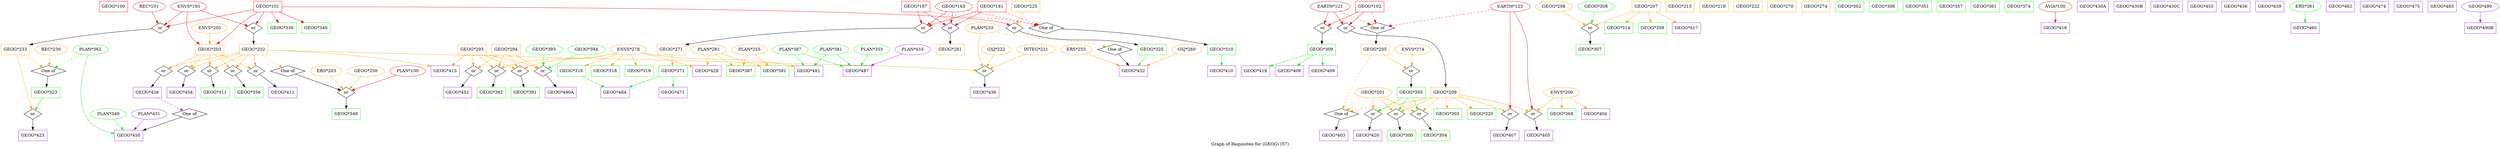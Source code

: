 strict digraph "" {
	graph [bb="0,0,8325.2,491",
		label="Graph of Requisites for (GEOG) (57)",
		lheight=0.21,
		lp="4162.6,11.5",
		lwidth=3.60
	];
	node [label="\N"];
	"GEOG*100"	[color=red,
		height=0.5,
		pos="374.5,473",
		shape=box,
		width=1.3194];
	"GEOG*101"	[color=red,
		height=0.5,
		pos="886.5,473",
		shape=box,
		width=1.3194];
	or271	[height=0.5,
		label=or,
		pos="839.5,401",
		shape=diamond,
		width=0.81703];
	"GEOG*101" -> or271	[color=red,
		pos="e,847.6,414.06 874.88,454.7 868.32,444.93 860.09,432.66 853.21,422.42"];
	"GEOG*203"	[color=orange,
		height=0.5,
		pos="694.5,329",
		shape=box,
		width=1.3194];
	"GEOG*101" -> "GEOG*203"	[color=red,
		pos="e,717.97,347.08 855.62,454.78 839.04,445.03 818.56,432.19 801.5,419 783.09,404.77 781.19,398.11 763.5,383 751.67,372.9 738.19,362.34 \
726.3,353.34"];
	or273	[height=0.5,
		label=or,
		pos="530.5,401",
		shape=diamond,
		width=0.81703];
	"GEOG*101" -> or273	[color=red,
		pos="e,551.85,406.2 838.86,462.63 764.89,448.09 624.43,420.47 561.89,408.17"];
	or282	[height=0.5,
		label=or,
		pos="3376.5,401",
		shape=diamond,
		width=0.81703];
	"GEOG*101" -> or282	[color=red,
		pos="e,3361.8,410.04 934.09,472.08 1254.8,472.47 3094.8,472.35 3337.5,419 3342.5,417.91 3347.6,416.17 3352.4,414.22"];
	"GEOG*336"	[color=green,
		height=0.5,
		pos="934.5,401",
		shape=box,
		width=1.3194];
	"GEOG*101" -> "GEOG*336"	[color=red,
		pos="e,922.77,419.1 898.37,454.7 904,446.47 910.85,436.48 917.07,427.42"];
	"GEOG*340"	[color=green,
		height=0.5,
		pos="1047.5,401",
		shape=box,
		width=1.3194];
	"GEOG*101" -> "GEOG*340"	[color=red,
		pos="e,1008.2,419.07 925.89,454.88 947.89,445.31 975.51,433.3 998.86,423.15"];
	"GEOG*202"	[color=orange,
		height=0.5,
		pos="839.5,329",
		shape=box,
		width=1.3194];
	or271 -> "GEOG*202"	[pos="e,839.5,347.1 839.5,382.7 839.5,374.98 839.5,365.71 839.5,357.11"];
	or281	[height=0.5,
		label=or,
		pos="617.5,257",
		shape=diamond,
		width=0.81703];
	"GEOG*203" -> or281	[color=orange,
		pos="e,628.92,268.38 675.47,310.7 663.6,299.91 648.38,286.07 636.51,275.29"];
	or284	[height=0.5,
		label=or,
		pos="694.5,257",
		shape=diamond,
		width=0.81703];
	"GEOG*203" -> or284	[color=orange,
		pos="e,694.5,275.1 694.5,310.7 694.5,302.98 694.5,293.71 694.5,285.11"];
	or289	[height=0.5,
		label=or,
		pos="771.5,257",
		shape=diamond,
		width=0.81703];
	"GEOG*203" -> or289	[color=orange,
		pos="e,760.08,268.38 713.53,310.7 725.4,299.91 740.62,286.07 752.49,275.29"];
	or292	[height=0.5,
		label=or,
		pos="540.5,257",
		shape=diamond,
		width=0.81703];
	"GEOG*203" -> or292	[color=orange,
		pos="e,556.69,265.36 656.83,310.88 628.65,298.07 590.88,280.9 566.12,269.65"];
	or295	[height=0.5,
		label=or,
		pos="848.5,257",
		shape=diamond,
		width=0.81703];
	"GEOG*203" -> or295	[color=orange,
		pos="e,832.31,265.36 732.17,310.88 760.35,298.07 798.12,280.9 822.88,269.65"];
	"GEOG*233"	[color=orange,
		height=0.5,
		pos="47.5,329",
		shape=box,
		width=1.3194];
	or273 -> "GEOG*233"	[pos="e,95.246,344.87 505.29,398.33 440.4,393.73 262.27,379.14 105.09,346.91"];
	"GEOG*325"	[color=green,
		height=0.5,
		pos="3834.5,329",
		shape=box,
		width=1.3194];
	or282 -> "GEOG*325"	[pos="e,3786.7,345.19 3391.6,391.89 3398.4,388.59 3406.7,385.08 3414.5,383 3568.4,342.12 3617.1,377.26 3776.5,347.16"];
	"GEOG*202" -> or281	[color=orange,
		pos="e,633.25,265.42 791.95,316.04 754.69,306.23 701.77,291.34 656.5,275 652,273.38 647.28,271.49 642.75,269.57"];
	"GEOG*202" -> or284	[color=orange,
		pos="e,710.12,265.54 804.03,310.88 777.77,298.2 742.64,281.24 719.33,269.99"];
	"GEOG*202" -> or289	[color=orange,
		pos="e,781.98,268.79 822.69,310.7 812.44,300.14 799.35,286.67 788.98,275.99"];
	"GEOG*202" -> or292	[color=orange,
		pos="e,556.15,265.72 791.9,318.86 722.47,305.44 599.49,281.32 579.5,275 574.94,273.56 570.19,271.76 565.64,269.87"];
	"GEOG*202" -> or295	[color=orange,
		pos="e,846.42,274.14 841.72,310.7 842.75,302.75 843.98,293.16 845.11,284.34"];
	of134	[height=0.5,
		label="One of",
		pos="953.5,257",
		shape=diamond,
		width=1.6085];
	"GEOG*202" -> of134	[color=orange,
		pos="e,934.81,269.48 867.39,310.88 885.24,299.92 908.29,285.76 926.06,274.85",
		style=dashed];
	"GEOG*415"	[color=purple,
		height=0.5,
		pos="1478.5,257",
		shape=box,
		width=1.3194];
	"GEOG*202" -> "GEOG*415"	[color=orange,
		pos="e,1430.8,272.98 887.1,326.87 985.38,323.84 1217.8,313.12 1420.8,274.88"];
	or293	[height=0.5,
		label=or,
		pos="3277.5,257",
		shape=diamond,
		width=0.81703];
	"GEOG*202" -> or293	[color=orange,
		pos="e,3252,259.35 887.28,326.79 1192.3,319.06 2856.3,276.87 2908.5,275 3030.8,270.62 3175.9,263.32 3241.8,259.89"];
	"GEOG*311"	[color=green,
		height=0.5,
		pos="599.5,185",
		shape=box,
		width=1.3194];
	or281 -> "GEOG*311"	[pos="e,603.88,203.04 613.68,241.15 611.58,232.96 608.89,222.53 606.43,212.95"];
	"GEOG*356"	[color=green,
		height=0.5,
		pos="712.5,185",
		shape=box,
		width=1.3194];
	or284 -> "GEOG*356"	[pos="e,708.12,203.04 698.32,241.15 700.42,232.96 703.11,222.53 705.57,212.95"];
	"GEOG*411"	[color=purple,
		height=0.5,
		pos="825.5,185",
		shape=box,
		width=1.3194];
	or289 -> "GEOG*411"	[pos="e,812.32,203.08 780.42,244.44 787.41,235.38 797.39,222.44 806.19,211.04"];
	"GEOG*426"	[color=purple,
		height=0.5,
		pos="486.5,185",
		shape=box,
		width=1.3194];
	or292 -> "GEOG*426"	[pos="e,499.68,203.08 531.58,244.44 524.59,235.38 514.61,222.44 505.81,211.04"];
	"GEOG*454"	[color=purple,
		height=0.5,
		pos="938.5,185",
		shape=box,
		width=1.3194];
	or295 -> "GEOG*454"	[pos="e,916.4,203.19 861.01,246.27 873.19,236.8 892.16,222.05 908.28,209.51"];
	of133	[height=0.5,
		label="One of",
		pos="157.5,257",
		shape=diamond,
		width=1.6085];
	"GEOG*233" -> of133	[color=orange,
		pos="e,139.46,269.48 74.409,310.88 91.633,299.92 113.88,285.76 131.02,274.85",
		style=dashed];
	or291	[height=0.5,
		label=or,
		pos="105.5,113",
		shape=diamond,
		width=0.81703];
	"GEOG*233" -> or291	[color=orange,
		pos="e,101.53,128.64 52.148,310.85 62.405,273.01 87.002,182.25 98.871,138.46"];
	"GEOG*432"	[color=purple,
		height=0.5,
		pos="3772.5,257",
		shape=box,
		width=1.3194];
	"GEOG*325" -> "GEOG*432"	[color=green,
		pos="e,3787.6,275.1 3819.2,310.7 3811.7,302.3 3802.7,292.07 3794.5,282.86"];
	"GEOG*102"	[color=red,
		height=0.5,
		pos="4561.5,473",
		shape=box,
		width=1.3194];
	of131	[height=0.5,
		label="One of",
		pos="4586.5,401",
		shape=diamond,
		width=1.6085];
	"GEOG*102" -> of131	[color=red,
		pos="e,4580.9,417.67 4567.7,454.7 4570.6,446.46 4574.2,436.45 4577.4,427.37",
		style=dashed];
	or272	[height=0.5,
		label=or,
		pos="4481.5,401",
		shape=diamond,
		width=0.81703];
	"GEOG*102" -> or272	[color=red,
		pos="e,4493.4,412.38 4541.7,454.7 4529.3,443.8 4513.3,429.81 4500.9,418.98"];
	or280	[height=0.5,
		label=or,
		pos="4404.5,401",
		shape=diamond,
		width=0.81703];
	"GEOG*102" -> or280	[color=red,
		pos="e,4420.6,409.18 4523.1,454.88 4494.1,441.94 4455.1,424.55 4429.9,413.31"];
	"GEOG*205"	[color=orange,
		height=0.5,
		pos="4579.5,329",
		shape=box,
		width=1.3194];
	of131 -> "GEOG*205"	[pos="e,4581.2,347.45 4584.8,383.41 4584.1,375.71 4583.1,366.34 4582.3,357.62"];
	"GEOG*209"	[color=orange,
		height=0.5,
		pos="4811.5,185",
		shape=box,
		width=1.3194];
	or272 -> "GEOG*209"	[pos="e,4813.1,203.15 4496.7,392.04 4503.5,388.78 4511.7,385.24 4519.5,383 4574.3,367.21 4731.4,385.44 4773.5,347 4810.8,312.96 4814.8,\
249.74 4813.6,213.47"];
	"GEOG*309"	[color=green,
		height=0.5,
		pos="4400.5,329",
		shape=box,
		width=1.3194];
	or280 -> "GEOG*309"	[pos="e,4401.5,347.45 4403.6,383.41 4403.1,375.71 4402.6,366.34 4402.1,357.62"];
	or278	[height=0.5,
		label=or,
		pos="4698.5,257",
		shape=diamond,
		width=0.81703];
	"GEOG*205" -> or278	[color=orange,
		pos="e,4684.1,266.46 4608.6,310.88 4629.2,298.77 4656.4,282.77 4675.5,271.55"];
	of135	[height=0.5,
		label="One of",
		pos="4466.5,113",
		shape=diamond,
		width=1.6085];
	"GEOG*205" -> of135	[color=orange,
		pos="e,4471.4,129.51 4567.1,310.84 4550.5,287.33 4520.7,243.4 4500.5,203 4490.1,182.13 4480.8,157.23 4474.6,139.08",
		style=dashed];
	"GEOG*209" -> of135	[color=orange,
		pos="e,4495.7,122 4763.7,169.27 4760.6,168.46 4757.5,167.69 4754.5,167 4657.5,144.73 4630.9,151.26 4533.5,131 4524.5,129.12 4514.8,126.83 \
4505.7,124.55",
		style=dashed];
	or287	[height=0.5,
		label=or,
		pos="5105.5,113",
		shape=diamond,
		width=0.81703];
	"GEOG*209" -> or287	[color=orange,
		pos="e,5089.8,121.71 4859.2,177.09 4911.1,168.91 4995.8,153.48 5066.5,131 5071.1,129.55 5075.8,127.75 5080.4,125.86"];
	or288	[height=0.5,
		label=or,
		pos="5028.5,113",
		shape=diamond,
		width=0.81703];
	"GEOG*209" -> or288	[color=orange,
		pos="e,5012.7,121.39 4859.2,171.49 4895.4,161.61 4946,146.88 4989.5,131 4994,129.36 4998.7,127.46 5003.2,125.54"];
	or276	[height=0.5,
		label=or,
		pos="4571.5,113",
		shape=diamond,
		width=0.81703];
	"GEOG*209" -> or276	[color=orange,
		pos="e,4587.2,121.56 4764,169.65 4760.8,168.74 4757.6,167.85 4754.5,167 4690.9,149.57 4673,152.25 4610.5,131 4606,129.46 4601.2,127.61 \
4596.7,125.71"];
	"GEOG*303"	[color=green,
		height=0.5,
		pos="4820.5,113",
		shape=box,
		width=1.3194];
	"GEOG*209" -> "GEOG*303"	[color=orange,
		pos="e,4818.3,131.1 4813.7,166.7 4814.7,158.98 4815.9,149.71 4817,141.11"];
	or277	[height=0.5,
		label=or,
		pos="4648.5,113",
		shape=diamond,
		width=0.81703];
	"GEOG*209" -> or277	[color=orange,
		pos="e,4664.8,121.14 4771.3,166.89 4747,156.54 4715.4,143.06 4687.5,131 4683.2,129.14 4678.6,127.15 4674.2,125.22"];
	"GEOG*320"	[color=green,
		height=0.5,
		pos="4933.5,113",
		shape=box,
		width=1.3194];
	"GEOG*209" -> "GEOG*320"	[color=orange,
		pos="e,4903.5,131.19 4841.3,166.88 4857.4,157.64 4877.5,146.13 4894.8,136.21"];
	or290	[height=0.5,
		label=or,
		pos="4725.5,113",
		shape=diamond,
		width=0.81703];
	"GEOG*209" -> or290	[color=orange,
		pos="e,4737.8,123.98 4790.2,166.7 4776.7,155.67 4759.2,141.46 4745.9,130.58"];
	"GEOG*408"	[color=purple,
		height=0.5,
		pos="4292.5,257",
		shape=box,
		width=1.3194];
	"GEOG*309" -> "GEOG*408"	[color=green,
		pos="e,4319,275.19 4374.1,310.88 4360.1,301.81 4342.7,290.55 4327.6,280.76"];
	"GEOG*409"	[color=purple,
		height=0.5,
		pos="4405.5,257",
		shape=box,
		width=1.3194];
	"GEOG*309" -> "GEOG*409"	[color=green,
		pos="e,4404.3,275.1 4401.7,310.7 4402.3,302.98 4402.9,293.71 4403.6,285.11"];
	"GEOG*418"	[color=purple,
		height=0.5,
		pos="4179.5,257",
		shape=box,
		width=1.3194];
	"GEOG*309" -> "GEOG*418"	[color=green,
		pos="e,4227.1,273.08 4352.8,312.9 4318.8,302.13 4273,287.61 4237,276.2"];
	"GEOG*181"	[color=red,
		height=0.5,
		pos="3301.5,473",
		shape=box,
		width=1.3194];
	or274	[height=0.5,
		label=or,
		pos="3072.5,401",
		shape=diamond,
		width=0.81703];
	"GEOG*181" -> or274	[color=red,
		pos="e,3090.8,408.1 3253.8,457.51 3251,456.66 3248.2,455.82 3245.5,455 3191.8,438.85 3178.1,435.72 3124.5,419 3116.7,416.56 3108.2,413.84 \
3100.5,411.29"];
	or275	[height=0.5,
		label=or,
		pos="3162.5,401",
		shape=diamond,
		width=0.81703];
	"GEOG*181" -> or275	[color=red,
		pos="e,3177.8,409.72 3267.5,454.88 3242.6,442.32 3209.3,425.58 3187,414.33"];
	of132	[height=0.5,
		label="One of",
		pos="3481.5,401",
		shape=diamond,
		width=1.6085];
	"GEOG*181" -> of132	[color=red,
		pos="e,3457,411.53 3345.5,454.88 3376.9,442.67 3418.5,426.51 3447.4,415.28",
		style=dashed];
	"GEOG*271"	[color=orange,
		height=0.5,
		pos="2232.5,329",
		shape=box,
		width=1.3194];
	or274 -> "GEOG*271"	[pos="e,2280.2,345.07 3044.1,400.34 2942.7,401.09 2588.9,399.65 2290.4,346.88"];
	"GEOG*281"	[color=orange,
		height=0.5,
		pos="3162.5,329",
		shape=box,
		width=1.3194];
	or275 -> "GEOG*281"	[pos="e,3162.5,347.1 3162.5,382.7 3162.5,374.98 3162.5,365.71 3162.5,357.11"];
	"GEOG*310"	[color=green,
		height=0.5,
		pos="4066.5,329",
		shape=box,
		width=1.3194];
	of132 -> "GEOG*310"	[pos="e,4018.8,344.95 3530.4,398.19 3622.4,394.12 3827.7,381.85 4008.8,346.9"];
	"GEOG*371"	[color=green,
		height=0.5,
		pos="2238.5,257",
		shape=box,
		width=1.3194];
	"GEOG*271" -> "GEOG*371"	[color=orange,
		pos="e,2237,275.1 2234,310.7 2234.6,302.98 2235.4,293.71 2236.2,285.11"];
	"GEOG*410"	[color=purple,
		height=0.5,
		pos="4066.5,257",
		shape=box,
		width=1.3194];
	"GEOG*310" -> "GEOG*410"	[color=green,
		pos="e,4066.5,275.1 4066.5,310.7 4066.5,302.98 4066.5,293.71 4066.5,285.11"];
	"GEOG*187"	[color=red,
		height=0.5,
		pos="3047.5,473",
		shape=box,
		width=1.3194];
	"GEOG*187" -> or274	[color=red,
		pos="e,3067.4,416.28 3053.7,454.7 3056.8,446.01 3060.6,435.36 3064,425.91"];
	"GEOG*187" -> or275	[color=red,
		pos="e,3148.3,410.65 3075.6,454.88 3095.3,442.9 3121.3,427.1 3139.7,415.9"];
	"GEOG*187" -> of132	[color=red,
		pos="e,3453,410.13 3095,456.94 3097.9,456.23 3100.7,455.58 3103.5,455 3239.7,426.68 3277.6,444.17 3414.5,419 3423.9,417.28 3433.9,414.99 \
3443.2,412.66",
		style=dashed];
	or283	[height=0.5,
		label=or,
		pos="1148.5,185",
		shape=diamond,
		width=0.81703];
	of134 -> or283	[pos="e,1130.8,192.35 978.99,246.85 1015.7,233.67 1083.2,209.45 1121,195.88"];
	"GEOG*436"	[color=purple,
		height=0.5,
		pos="3277.5,185",
		shape=box,
		width=1.3194];
	or293 -> "GEOG*436"	[pos="e,3277.5,203.1 3277.5,238.7 3277.5,230.98 3277.5,221.71 3277.5,213.11"];
	"GEOG*349"	[color=green,
		height=0.5,
		pos="1148.5,113",
		shape=box,
		width=1.3194];
	or283 -> "GEOG*349"	[pos="e,1148.5,131.1 1148.5,166.7 1148.5,158.98 1148.5,149.71 1148.5,141.11"];
	of137	[height=0.5,
		label="One of",
		pos="627.5,113",
		shape=diamond,
		width=1.6085];
	"GEOG*426" -> of137	[color=purple,
		pos="e,606.07,124.64 520.99,166.88 544.25,155.33 574.65,140.24 597.02,129.13",
		style=dashed];
	"ENVS*195"	[color=red,
		height=0.5,
		pos="624.5,473",
		width=1.661];
	"ENVS*195" -> or271	[color=red,
		pos="e,821.25,407.94 663.43,459.32 706.13,445.42 773.59,423.46 811.41,411.15"];
	"ENVS*195" -> "GEOG*203"	[color=red,
		pos="e,660.74,347.08 620.47,454.9 616.98,436.19 614.1,405.81 625.5,383 631.53,370.94 641.74,360.85 652.48,352.82"];
	"ENVS*195" -> or273	[color=red,
		pos="e,543.09,411.37 603.17,456.12 587.68,444.58 566.83,429.06 551.44,417.59"];
	"ENVS*205"	[color=orange,
		height=0.5,
		pos="694.5,401",
		width=1.661];
	"ENVS*205" -> "GEOG*203"	[color=orange,
		pos="e,694.5,347.1 694.5,382.7 694.5,374.98 694.5,365.71 694.5,357.11"];
	"GEOG*305"	[color=green,
		height=0.5,
		pos="4698.5,185",
		shape=box,
		width=1.3194];
	or278 -> "GEOG*305"	[pos="e,4698.5,203.1 4698.5,238.7 4698.5,230.98 4698.5,221.71 4698.5,213.11"];
	"GEOG*403"	[color=purple,
		height=0.5,
		pos="4440.5,41",
		shape=box,
		width=1.3194];
	of135 -> "GEOG*403"	[pos="e,4447,59.461 4460.7,96.465 4457.7,88.419 4454,78.361 4450.6,69.086"];
	"GEOG*305" -> or276	[color=green,
		pos="e,4586.2,122.09 4667.4,166.88 4645.1,154.58 4615.5,138.25 4595.1,127.01"];
	"GEOG*305" -> or277	[color=green,
		pos="e,4657.1,126.06 4686.1,166.7 4679.2,156.93 4670.4,144.66 4663.1,134.42"];
	"GEOG*305" -> or290	[color=green,
		pos="e,4720.2,127.82 4705.2,166.7 4708.6,157.8 4712.8,146.84 4716.5,137.22"];
	"EARTH*121"	[color=red,
		height=0.5,
		pos="4429.5,473",
		width=1.8415];
	"EARTH*121" -> of131	[color=red,
		pos="e,4563.8,412.13 4462.4,457.33 4489.5,445.26 4527.6,428.25 4554.4,416.29",
		style=dashed];
	"EARTH*121" -> or272	[color=red,
		pos="e,4472.8,413.75 4442.1,455.05 4449.5,445.07 4458.9,432.37 4466.7,421.91"];
	"EARTH*121" -> or280	[color=red,
		pos="e,4409.5,415.97 4423.4,455.05 4420.3,446.17 4416.3,435.14 4412.9,425.44"];
	"EARTH*123"	[color=red,
		height=0.5,
		pos="5028.5,473",
		width=1.8415];
	"EARTH*123" -> of131	[color=red,
		pos="e,4622.8,407.75 4972.5,463.13 4884.3,449.16 4714.6,422.28 4632.8,409.33",
		style=dashed];
	"EARTH*123" -> or287	[color=red,
		pos="e,5102.1,129.25 5040.5,454.99 5057.5,429.23 5086.5,378.2 5086.5,330 5086.5,330 5086.5,330 5086.5,256 5086.5,214.76 5094.5,167.37 \
5100.1,139.1"];
	"EARTH*123" -> or288	[color=red,
		pos="e,5028.5,131.05 5028.5,454.95 5028.5,428.29 5028.5,375.11 5028.5,330 5028.5,330 5028.5,330 5028.5,256 5028.5,216 5028.5,169.65 5028.5,\
141.08"];
	"GEOG*405"	[color=purple,
		height=0.5,
		pos="5123.5,41",
		shape=box,
		width=1.3194];
	or287 -> "GEOG*405"	[pos="e,5119.1,59.04 5109.3,97.155 5111.4,88.961 5114.1,78.533 5116.6,68.954"];
	"GEOG*407"	[color=purple,
		height=0.5,
		pos="5010.5,41",
		shape=box,
		width=1.3194];
	or288 -> "GEOG*407"	[pos="e,5014.9,59.04 5024.7,97.155 5022.6,88.961 5019.9,78.533 5017.4,68.954"];
	"GEOG*207"	[color=orange,
		height=0.5,
		pos="5482.5,473",
		shape=box,
		width=1.3194];
	or279	[height=0.5,
		label=or,
		pos="5295.5,401",
		shape=diamond,
		width=0.81703];
	"GEOG*207" -> or279	[color=orange,
		pos="e,5311.3,409.4 5434.8,456.12 5405.4,446.05 5367,432.43 5333.5,419 5329.3,417.34 5325,415.48 5320.8,413.63"];
	"GEOG*314"	[color=green,
		height=0.5,
		pos="5390.5,401",
		shape=box,
		width=1.3194];
	"GEOG*207" -> "GEOG*314"	[color=orange,
		pos="e,5413,419.1 5459.8,454.7 5448.1,445.8 5433.6,434.82 5421,425.2"];
	"GEOG*359"	[color=green,
		height=0.5,
		pos="5503.5,401",
		shape=box,
		width=1.3194];
	"GEOG*207" -> "GEOG*359"	[color=orange,
		pos="e,5498.4,419.1 5487.7,454.7 5490,446.9 5492.8,437.51 5495.5,428.83"];
	"GEOG*417"	[color=purple,
		height=0.5,
		pos="5616.5,401",
		shape=box,
		width=1.3194];
	"GEOG*207" -> "GEOG*417"	[color=orange,
		pos="e,5583.6,419.19 5515.3,454.88 5533.1,445.55 5555.4,433.92 5574.5,423.94"];
	"GEOG*307"	[color=green,
		height=0.5,
		pos="5295.5,329",
		shape=box,
		width=1.3194];
	or279 -> "GEOG*307"	[pos="e,5295.5,347.1 5295.5,382.7 5295.5,374.98 5295.5,365.71 5295.5,357.11"];
	"GEOG*300"	[color=green,
		height=0.5,
		pos="4553.5,41",
		shape=box,
		width=1.3194];
	or276 -> "GEOG*300"	[pos="e,4557.9,59.04 4567.7,97.155 4565.6,88.961 4562.9,78.533 4560.4,68.954"];
	"GEOG*304"	[color=green,
		height=0.5,
		pos="4666.5,41",
		shape=box,
		width=1.3194];
	or277 -> "GEOG*304"	[pos="e,4662.1,59.04 4652.3,97.155 4654.4,88.961 4657.1,78.533 4659.6,68.954"];
	"GEOG*420"	[color=purple,
		height=0.5,
		pos="4779.5,41",
		shape=box,
		width=1.3194];
	or290 -> "GEOG*420"	[pos="e,4766.3,59.082 4734.4,100.44 4741.4,91.379 4751.4,78.437 4760.2,67.035"];
	"GEOG*215"	[color=orange,
		height=0.5,
		pos="5595.5,473",
		shape=box,
		width=1.3194];
	"GEOG*219"	[color=orange,
		height=0.5,
		pos="5708.5,473",
		shape=box,
		width=1.3194];
	"GEOG*222"	[color=orange,
		height=0.5,
		pos="5821.5,473",
		shape=box,
		width=1.3194];
	"GEOG*225"	[color=orange,
		height=0.5,
		pos="3414.5,473",
		shape=box,
		width=1.3194];
	"GEOG*225" -> or282	[color=orange,
		pos="e,3383.5,414.93 3405.1,454.7 3400,445.37 3393.7,433.77 3388.3,423.83"];
	"GEOG*323"	[color=green,
		height=0.5,
		pos="148.5,185",
		shape=box,
		width=1.3194];
	of133 -> "GEOG*323"	[pos="e,150.74,203.45 155.37,239.41 154.38,231.71 153.17,222.34 152.05,213.62"];
	"GEOG*423"	[color=purple,
		height=0.5,
		pos="105.5,41",
		shape=box,
		width=1.3194];
	or291 -> "GEOG*423"	[pos="e,105.5,59.104 105.5,94.697 105.5,86.983 105.5,77.712 105.5,69.112"];
	"GEOG*323" -> or291	[color=green,
		pos="e,113.17,126.49 137.87,166.7 132.01,157.15 124.68,145.22 118.48,135.12"];
	"REC*101"	[color=red,
		height=0.5,
		pos="493.5,473",
		width=1.4804];
	"REC*101" -> or273	[color=red,
		pos="e,523.59,415.06 502.46,455.05 507.38,445.73 513.55,434.06 518.85,424.04"];
	"GEOG*270"	[color=orange,
		height=0.5,
		pos="5934.5,473",
		shape=box,
		width=1.3194];
	"GEOG*484"	[color=purple,
		height=0.5,
		pos="2044.5,185",
		shape=box,
		width=1.3194];
	"GEOG*371" -> "GEOG*484"	[color=green,
		pos="e,2091.8,203.07 2191,238.88 2163.9,229.09 2129.8,216.77 2101.2,206.47"];
	"GEOG*471"	[color=purple,
		height=0.5,
		pos="2238.5,185",
		shape=box,
		width=1.3194];
	"GEOG*371" -> "GEOG*471"	[color=green,
		pos="e,2238.5,203.1 2238.5,238.7 2238.5,230.98 2238.5,221.71 2238.5,213.11"];
	"GEOG*165"	[color=red,
		height=0.5,
		pos="3174.5,473",
		width=1.7151];
	"GEOG*165" -> or274	[color=red,
		pos="e,3085.6,410.98 3151.4,456.12 3134.2,444.34 3111,428.4 3094.2,416.87"];
	"GEOG*165" -> or275	[color=red,
		pos="e,3165.2,417.67 3171.5,454.7 3170.1,446.55 3168.4,436.66 3166.9,427.67"];
	"GEOG*165" -> of132	[color=red,
		pos="e,3451.9,409.79 3220,460.74 3228.2,458.78 3236.6,456.8 3244.5,455 3319.8,437.88 3339.3,436.5 3414.5,419 3423.4,416.93 3433,414.58 \
3442,412.3",
		style=dashed];
	"GEOG*274"	[color=orange,
		height=0.5,
		pos="6047.5,473",
		shape=box,
		width=1.3194];
	"GEOG*293"	[color=orange,
		height=0.5,
		pos="1568.5,329",
		shape=box,
		width=1.3194];
	"GEOG*293" -> "GEOG*415"	[color=orange,
		pos="e,1500.5,275.1 1546.3,310.7 1534.9,301.88 1521,291.03 1508.7,281.47"];
	or285	[height=0.5,
		label=or,
		pos="1727.5,257",
		shape=diamond,
		width=0.81703];
	"GEOG*293" -> or285	[color=orange,
		pos="e,1711.2,265.18 1607.4,310.88 1636.8,297.94 1676.3,280.55 1701.8,269.31"];
	or286	[height=0.5,
		label=or,
		pos="1650.5,257",
		shape=diamond,
		width=0.81703];
	"GEOG*293" -> or286	[color=orange,
		pos="e,1638.8,267.98 1588.8,310.7 1601.7,299.67 1618.3,285.46 1631.1,274.58"];
	or294	[height=0.5,
		label=or,
		pos="1573.5,257",
		shape=diamond,
		width=0.81703];
	"GEOG*293" -> or294	[color=orange,
		pos="e,1572.3,274.62 1569.7,310.7 1570.3,302.87 1571,293.44 1571.6,284.73"];
	or296	[height=0.5,
		label=or,
		pos="1804.5,257",
		shape=diamond,
		width=0.81703];
	"GEOG*293" -> or296	[color=orange,
		pos="e,1788.8,265.54 1616.1,313.39 1618.9,312.57 1621.8,311.77 1624.5,311 1686.8,293.6 1704.3,295.99 1765.5,275 1770,273.45 1774.8,271.59 \
1779.3,269.69"];
	"GEOG*391"	[color=green,
		height=0.5,
		pos="1745.5,185",
		shape=box,
		width=1.3194];
	or285 -> "GEOG*391"	[pos="e,1741.1,203.04 1731.3,241.15 1733.4,232.96 1736.1,222.53 1738.6,212.95"];
	"GEOG*392"	[color=green,
		height=0.5,
		pos="1632.5,185",
		shape=box,
		width=1.3194];
	or286 -> "GEOG*392"	[pos="e,1636.9,203.04 1646.7,241.15 1644.6,232.96 1641.9,222.53 1639.4,212.95"];
	"GEOG*452"	[color=purple,
		height=0.5,
		pos="1519.5,185",
		shape=box,
		width=1.3194];
	or294 -> "GEOG*452"	[pos="e,1532.7,203.08 1564.6,244.44 1557.6,235.38 1547.6,222.44 1538.8,211.04"];
	"GEOG*490A"	[color=purple,
		height=0.5,
		pos="1863.5,185",
		shape=box,
		width=1.4444];
	or296 -> "GEOG*490A"	[pos="e,1849,203.24 1814,244.75 1821.7,235.65 1832.8,222.48 1842.5,210.92"];
	"GEOG*294"	[color=orange,
		height=0.5,
		pos="1681.5,329",
		shape=box,
		width=1.3194];
	"GEOG*294" -> or285	[color=orange,
		pos="e,1719.3,270.49 1692.9,310.7 1699.1,301.15 1707,289.22 1713.6,279.12"];
	"GEOG*294" -> or286	[color=orange,
		pos="e,1656.4,271.38 1673.8,310.7 1669.8,301.59 1664.8,290.31 1660.5,280.52"];
	"GEOG*294" -> or294	[color=orange,
		pos="e,1587.1,266.85 1655.1,310.88 1637,299.13 1613.2,283.71 1596,272.55"];
	"GEOG*294" -> or296	[color=orange,
		pos="e,1790,266.28 1711.6,310.88 1733,298.7 1761.3,282.58 1781,271.36"];
	"GEOG*201"	[color=orange,
		height=0.5,
		pos="4571.5,185",
		width=1.7151];
	"GEOG*201" -> of135	[color=orange,
		pos="e,4484.1,125.74 4547.9,168.29 4531.5,157.31 4509.5,142.64 4492.5,131.31",
		style=dashed];
	"GEOG*201" -> or276	[color=orange,
		pos="e,4571.5,131.1 4571.5,166.7 4571.5,158.98 4571.5,149.71 4571.5,141.11"];
	"GEOG*201" -> or277	[color=orange,
		pos="e,4637.2,124.29 4589.4,167.76 4601.5,156.77 4617.4,142.26 4629.7,131.08"];
	"GEOG*201" -> or290	[color=orange,
		pos="e,4709.2,121.39 4603.4,169.5 4632,156.5 4673.4,137.68 4699.9,125.64"];
	"GEOG*302"	[color=green,
		height=0.5,
		pos="6160.5,473",
		shape=box,
		width=1.3194];
	"ENVS*274"	[color=orange,
		height=0.5,
		pos="4704.5,329",
		width=1.661];
	"ENVS*274" -> or278	[color=orange,
		pos="e,4699.9,274.62 4703,310.7 4702.3,302.87 4701.5,293.44 4700.8,284.73"];
	"GEOG*306"	[color=green,
		height=0.5,
		pos="6273.5,473",
		shape=box,
		width=1.3194];
	"GEOG*208"	[color=orange,
		height=0.5,
		pos="5174.5,473",
		width=1.7151];
	"GEOG*208" -> or279	[color=orange,
		pos="e,5281.1,410.33 5201.1,456.64 5222.3,444.34 5251.8,427.26 5272.2,415.48"];
	"GEOG*308"	[color=green,
		height=0.5,
		pos="5315.5,473",
		width=1.7151];
	"GEOG*308" -> or279	[color=green,
		pos="e,5299.8,416.89 5310.7,455.05 5308.2,446.5 5305.2,435.96 5302.5,426.53"];
	"GEOG*316"	[color=green,
		height=0.5,
		pos="1899.5,257",
		shape=box,
		width=1.3194];
	"GEOG*316" -> "GEOG*484"	[color=green,
		pos="e,2009.1,203.07 1935,238.88 1954.6,229.39 1979.2,217.51 2000.1,207.42"];
	"ENVS*278"	[color=orange,
		height=0.5,
		pos="2089.5,329",
		width=1.661];
	"ENVS*278" -> or285	[color=orange,
		pos="e,1742.7,265.77 2045.8,316.54 2037.5,314.54 2028.7,312.59 2020.5,311 1908.6,289.33 1876.2,306.06 1766.5,275 1761.7,273.64 1756.7,\
271.81 1752,269.85"];
	"ENVS*278" -> or286	[color=orange,
		pos="e,1665.7,265.89 2046.3,316.41 2037.8,314.4 2028.9,312.48 2020.5,311 1874.8,285.24 1832.5,313 1689.5,275 1684.7,273.72 1679.7,271.92 \
1674.9,269.98"];
	"ENVS*278" -> "GEOG*316"	[color=orange,
		pos="e,1945.6,275 2053.3,314.67 2025.6,304.46 1986.9,290.19 1955.2,278.53"];
	"GEOG*318"	[color=green,
		height=0.5,
		pos="2012.5,257",
		shape=box,
		width=1.3194];
	"ENVS*278" -> "GEOG*318"	[color=orange,
		pos="e,2031.3,275.12 2071.6,311.76 2061.9,302.92 2049.7,291.82 2038.9,282"];
	"GEOG*319"	[color=green,
		height=0.5,
		pos="2125.5,257",
		shape=box,
		width=1.3194];
	"ENVS*278" -> "GEOG*319"	[color=orange,
		pos="e,2116.6,275.28 2098.2,311.05 2102.4,303.01 2107.4,293.2 2112,284.23"];
	"GEOG*428"	[color=purple,
		height=0.5,
		pos="2351.5,257",
		shape=box,
		width=1.3194];
	"ENVS*278" -> "GEOG*428"	[color=orange,
		pos="e,2304,272.32 2134.4,316.89 2173.9,307.01 2233.2,291.91 2294.2,275.04"];
	"GEOG*481"	[color=purple,
		height=0.5,
		pos="2690.5,257",
		shape=box,
		width=1.3194];
	"ENVS*278" -> "GEOG*481"	[color=orange,
		pos="e,2642.8,273.03 2136.2,317.74 2148.9,315.23 2162.7,312.76 2175.5,311 2374.5,283.6 2431,311.46 2632.8,274.88"];
	"REC*230"	[color=orange,
		height=0.5,
		pos="166.5,329",
		width=1.4804];
	"REC*230" -> of133	[color=orange,
		pos="e,159.64,274.62 164.28,310.7 163.27,302.87 162.06,293.44 160.94,284.73",
		style=dashed];
	"PLAN*362"	[color=green,
		height=0.5,
		pos="296.5,329",
		width=1.6429];
	"PLAN*362" -> of133	[color=green,
		pos="e,178.46,268.56 267.36,313.33 243.99,301.56 211.31,285.1 187.67,273.19",
		style=dashed];
	"GEOG*450"	[color=purple,
		height=0.5,
		pos="424.5,41",
		shape=box,
		width=1.3194];
	"PLAN*362" -> "GEOG*450"	[color=green,
		pos="e,376.7,47.065 289.65,310.9 274.33,269.6 242.13,162.83 288.5,95 306.09,69.268 338.17,56.028 366.76,49.216"];
	"ERS*203"	[color=orange,
		height=0.5,
		pos="1082.5,257",
		width=1.4624];
	"ERS*203" -> or283	[color=orange,
		pos="e,1138,197.13 1097.8,239.76 1107.7,229.23 1120.7,215.49 1131,204.53"];
	"GEOG*250"	[color=orange,
		height=0.5,
		pos="1214.5,257",
		width=1.7151];
	"GEOG*250" -> or283	[color=orange,
		pos="e,1158.9,197.02 1198.9,239.41 1188.9,228.87 1176,215.21 1165.8,204.35"];
	"PLAN*100"	[color=red,
		height=0.5,
		pos="1353.5,257",
		width=1.6429];
	"PLAN*100" -> or283	[color=red,
		pos="e,1166.5,192.15 1315.4,243 1275.1,229.22 1212.3,207.78 1176.3,195.5"];
	"GEOG*351"	[color=green,
		height=0.5,
		pos="6386.5,473",
		shape=box,
		width=1.3194];
	"GEOG*357"	[color=green,
		height=0.5,
		pos="6499.5,473",
		shape=box,
		width=1.3194];
	"GEOG*361"	[color=green,
		height=0.5,
		pos="6612.5,473",
		shape=box,
		width=1.3194];
	"GEOG*368"	[color=green,
		height=0.5,
		pos="5200.5,113",
		shape=box,
		width=1.3194];
	"ENVS*200"	[color=orange,
		height=0.5,
		pos="5200.5,185",
		width=1.661];
	"ENVS*200" -> or287	[color=orange,
		pos="e,5118.2,123.37 5178.9,168.12 5163.3,156.58 5142.2,141.06 5126.7,129.59"];
	"ENVS*200" -> "GEOG*368"	[color=orange,
		pos="e,5200.5,131.1 5200.5,166.7 5200.5,158.98 5200.5,149.71 5200.5,141.11"];
	"GEOG*404"	[color=purple,
		height=0.5,
		pos="5313.5,113",
		shape=box,
		width=1.3194];
	"ENVS*200" -> "GEOG*404"	[color=orange,
		pos="e,5285.7,131.21 5225.6,168.46 5240.7,159.07 5260.4,146.92 5277.2,136.49"];
	"GEOG*374"	[color=green,
		height=0.5,
		pos="6725.5,473",
		shape=box,
		width=1.3194];
	"GEOG*381"	[color=green,
		height=0.5,
		pos="2577.5,257",
		shape=box,
		width=1.3194];
	"PLAN*255"	[color=orange,
		height=0.5,
		pos="2493.5,329",
		width=1.6429];
	"PLAN*255" -> "GEOG*381"	[color=orange,
		pos="e,2557,275.12 2513,311.76 2523.7,302.84 2537.2,291.6 2549,281.71"];
	"GEOG*387"	[color=green,
		height=0.5,
		pos="2464.5,257",
		shape=box,
		width=1.3194];
	"PLAN*255" -> "GEOG*387"	[color=orange,
		pos="e,2471.7,275.28 2486.5,311.05 2483.2,303.18 2479.3,293.62 2475.6,284.79"];
	"PLAN*281"	[color=orange,
		height=0.5,
		pos="2357.5,329",
		width=1.6429];
	"PLAN*281" -> "GEOG*428"	[color=orange,
		pos="e,2353,275.1 2356,310.7 2355.4,302.98 2354.6,293.71 2353.8,285.11"];
	"PLAN*281" -> "GEOG*381"	[color=orange,
		pos="e,2529.7,273.21 2396.8,315.49 2431.1,304.57 2481.3,288.6 2520.1,276.26"];
	"PLAN*281" -> "GEOG*387"	[color=orange,
		pos="e,2438.2,275.21 2381.2,312.46 2395.5,303.15 2413.8,291.15 2429.7,280.78"];
	"GEOG*416"	[color=purple,
		height=0.5,
		pos="6846.5,401",
		shape=box,
		width=1.3194];
	"AVIA*100"	[color=red,
		height=0.5,
		pos="6846.5,473",
		width=1.5346];
	"AVIA*100" -> "GEOG*416"	[color=red,
		pos="e,6846.5,419.1 6846.5,454.7 6846.5,446.98 6846.5,437.71 6846.5,429.11"];
	of137 -> "GEOG*450"	[pos="e,472.24,58.462 601.38,102.99 571.37,92.644 521.22,75.35 481.96,61.815"];
	"GEOG*430A"	[color=purple,
		height=0.5,
		pos="6971.5,473",
		shape=box,
		width=1.4444];
	"GEOG*430B"	[color=purple,
		height=0.5,
		pos="7094.5,473",
		shape=box,
		width=1.4583];
	"GEOG*430C"	[color=purple,
		height=0.5,
		pos="7217.5,473",
		shape=box,
		width=1.4583];
	of136	[height=0.5,
		label="One of",
		pos="3711.5,329",
		shape=diamond,
		width=1.6085];
	of136 -> "GEOG*432"	[pos="e,3757.5,275.18 3723.3,314.5 3731,305.58 3741.5,293.6 3750.7,282.97"];
	"PLAN*233"	[color=orange,
		height=0.5,
		pos="3269.5,401",
		width=1.6429];
	"PLAN*233" -> or293	[color=orange,
		pos="e,3271,271.12 3264,382.86 3259,364.89 3253,335.85 3257.5,311 3259.4,300.63 3263.2,289.65 3267,280.39"];
	"PLAN*233" -> of136	[color=orange,
		pos="e,3682.7,338.2 3312.4,388.56 3321,386.51 3330,384.54 3338.5,383 3473.2,358.57 3509.8,371.89 3644.5,347 3653.8,345.29 3663.7,343.02 \
3672.9,340.71",
		style=dashed];
	"GSJ*260"	[color=orange,
		height=0.5,
		pos="3950.5,329",
		width=1.3902];
	"GSJ*260" -> "GEOG*432"	[color=orange,
		pos="e,3816,275.11 3917.9,315.16 3892,305.01 3855.5,290.64 3825.5,278.84"];
	"ERS*253"	[color=orange,
		height=0.5,
		pos="3582.5,329",
		width=1.4624];
	"ERS*253" -> "GEOG*432"	[color=orange,
		pos="e,3726.2,275.06 3616.9,315.32 3644.6,305.11 3684.2,290.55 3716.4,278.66"];
	"INTEG*221"	[color=orange,
		height=0.5,
		pos="3448.5,329",
		width=1.7693];
	"INTEG*221" -> or293	[color=orange,
		pos="e,3294.4,264.91 3413.9,313.83 3381.4,300.54 3333.5,280.94 3304,268.85"];
	"GSJ*222"	[color=orange,
		height=0.5,
		pos="3316.5,329",
		width=1.3902];
	"GSJ*222" -> or293	[color=orange,
		pos="e,3284.8,271.06 3307.1,311.05 3301.9,301.73 3295.4,290.06 3289.8,280.04"];
	"PLAN*349"	[color=green,
		height=0.5,
		pos="356.5,113",
		width=1.6429];
	"PLAN*349" -> "GEOG*450"	[color=green,
		pos="e,407.55,59.447 372.62,95.411 380.92,86.861 391.22,76.263 400.44,66.766"];
	"PLAN*431"	[color=purple,
		height=0.5,
		pos="492.5,113",
		width=1.6429];
	"PLAN*431" -> "GEOG*450"	[color=purple,
		pos="e,441.45,59.447 476.38,95.411 468.08,86.861 457.78,76.263 448.56,66.766"];
	"GEOG*453"	[color=purple,
		height=0.5,
		pos="7335.5,473",
		shape=box,
		width=1.3194];
	"GEOG*456"	[color=purple,
		height=0.5,
		pos="7448.5,473",
		shape=box,
		width=1.3194];
	"GEOG*459"	[color=purple,
		height=0.5,
		pos="7561.5,473",
		shape=box,
		width=1.3194];
	"GEOG*460"	[color=purple,
		height=0.5,
		pos="7679.5,401",
		shape=box,
		width=1.3194];
	"ERS*361"	[color=green,
		height=0.5,
		pos="7679.5,473",
		width=1.4624];
	"ERS*361" -> "GEOG*460"	[color=green,
		pos="e,7679.5,419.1 7679.5,454.7 7679.5,446.98 7679.5,437.71 7679.5,429.11"];
	"GEOG*462"	[color=purple,
		height=0.5,
		pos="7797.5,473",
		shape=box,
		width=1.3194];
	"GEOG*474"	[color=purple,
		height=0.5,
		pos="7910.5,473",
		shape=box,
		width=1.3194];
	"GEOG*475"	[color=purple,
		height=0.5,
		pos="8023.5,473",
		shape=box,
		width=1.3194];
	"PLAN*387"	[color=green,
		height=0.5,
		pos="2629.5,329",
		width=1.6429];
	"PLAN*387" -> "GEOG*481"	[color=green,
		pos="e,2675.3,275.45 2644,311.41 2651.3,302.95 2660.5,292.47 2668.7,283.05"];
	"GEOG*487"	[color=purple,
		height=0.5,
		pos="2852.5,257",
		shape=box,
		width=1.3194];
	"PLAN*387" -> "GEOG*487"	[color=green,
		pos="e,2804.7,272.99 2669.1,315.57 2704.1,304.59 2755.5,288.46 2795,276.06"];
	"PLAN*381"	[color=green,
		height=0.5,
		pos="2765.5,329",
		width=1.6429];
	"PLAN*381" -> "GEOG*481"	[color=green,
		pos="e,2708.8,275.12 2748.1,311.76 2738.6,302.92 2726.7,291.82 2716.2,282"];
	"PLAN*381" -> "GEOG*487"	[color=green,
		pos="e,2831.2,275.12 2785.7,311.76 2796.9,302.75 2811,291.39 2823.4,281.43"];
	"GEOG*483"	[color=purple,
		height=0.5,
		pos="8136.5,473",
		shape=box,
		width=1.3194];
	"PLAN*355"	[color=green,
		height=0.5,
		pos="2901.5,329",
		width=1.6429];
	"PLAN*355" -> "GEOG*487"	[color=green,
		pos="e,2864.6,275.28 2889.6,311.05 2883.9,302.84 2876.9,292.79 2870.5,283.66"];
	"PLAN*455"	[color=purple,
		height=0.5,
		pos="3037.5,329",
		width=1.6429];
	"PLAN*455" -> "GEOG*487"	[color=purple,
		pos="e,2897.6,275.05 3001.8,314.5 2975,304.36 2937.8,290.28 2907.2,278.71"];
	"GEOG*393"	[color=green,
		height=0.5,
		pos="1808.5,329",
		width=1.7151];
	"GEOG*393" -> or296	[color=green,
		pos="e,1805.4,274.62 1807.5,310.7 1807.1,302.87 1806.5,293.44 1806,284.73"];
	"GEOG*394"	[color=green,
		height=0.5,
		pos="1949.5,329",
		width=1.7151];
	"GEOG*394" -> or296	[color=green,
		pos="e,1820.1,265.54 1919.1,313.33 1892.4,300.44 1854.1,281.94 1829.2,269.94"];
	"GEOG*490B"	[color=purple,
		height=0.5,
		pos="8263.5,401",
		shape=box,
		width=1.4583];
	"GEOG*490"	[color=purple,
		height=0.5,
		pos="8263.5,473",
		width=1.7151];
	"GEOG*490" -> "GEOG*490B"	[color=purple,
		pos="e,8263.5,419.1 8263.5,454.7 8263.5,446.98 8263.5,437.71 8263.5,429.11"];
}
